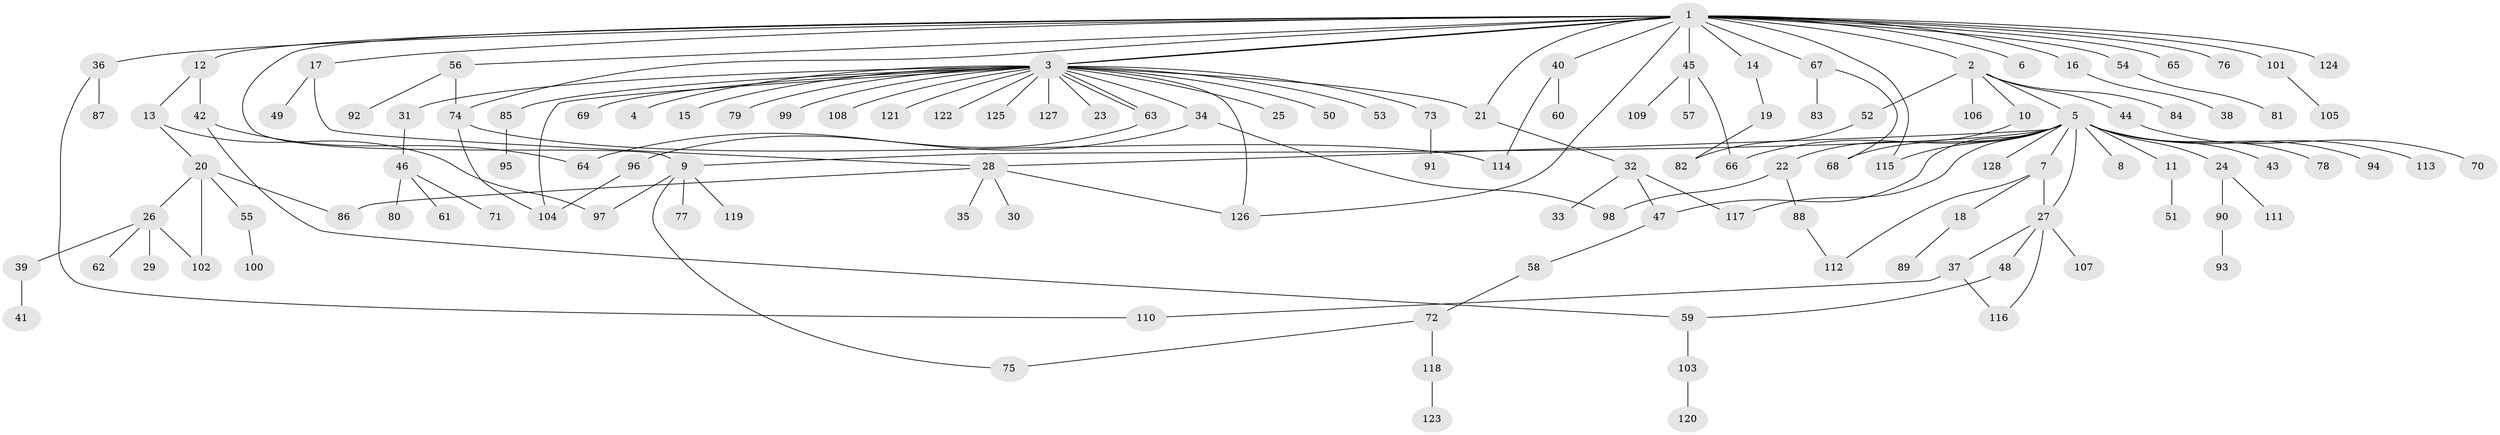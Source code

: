 // Generated by graph-tools (version 1.1) at 2025/26/03/09/25 03:26:07]
// undirected, 128 vertices, 155 edges
graph export_dot {
graph [start="1"]
  node [color=gray90,style=filled];
  1;
  2;
  3;
  4;
  5;
  6;
  7;
  8;
  9;
  10;
  11;
  12;
  13;
  14;
  15;
  16;
  17;
  18;
  19;
  20;
  21;
  22;
  23;
  24;
  25;
  26;
  27;
  28;
  29;
  30;
  31;
  32;
  33;
  34;
  35;
  36;
  37;
  38;
  39;
  40;
  41;
  42;
  43;
  44;
  45;
  46;
  47;
  48;
  49;
  50;
  51;
  52;
  53;
  54;
  55;
  56;
  57;
  58;
  59;
  60;
  61;
  62;
  63;
  64;
  65;
  66;
  67;
  68;
  69;
  70;
  71;
  72;
  73;
  74;
  75;
  76;
  77;
  78;
  79;
  80;
  81;
  82;
  83;
  84;
  85;
  86;
  87;
  88;
  89;
  90;
  91;
  92;
  93;
  94;
  95;
  96;
  97;
  98;
  99;
  100;
  101;
  102;
  103;
  104;
  105;
  106;
  107;
  108;
  109;
  110;
  111;
  112;
  113;
  114;
  115;
  116;
  117;
  118;
  119;
  120;
  121;
  122;
  123;
  124;
  125;
  126;
  127;
  128;
  1 -- 2;
  1 -- 3;
  1 -- 3;
  1 -- 6;
  1 -- 9;
  1 -- 12;
  1 -- 14;
  1 -- 16;
  1 -- 17;
  1 -- 21;
  1 -- 36;
  1 -- 40;
  1 -- 45;
  1 -- 54;
  1 -- 56;
  1 -- 65;
  1 -- 67;
  1 -- 74;
  1 -- 76;
  1 -- 101;
  1 -- 115;
  1 -- 124;
  1 -- 126;
  2 -- 5;
  2 -- 10;
  2 -- 44;
  2 -- 52;
  2 -- 84;
  2 -- 106;
  3 -- 4;
  3 -- 15;
  3 -- 21;
  3 -- 23;
  3 -- 25;
  3 -- 31;
  3 -- 34;
  3 -- 50;
  3 -- 53;
  3 -- 63;
  3 -- 63;
  3 -- 69;
  3 -- 73;
  3 -- 79;
  3 -- 85;
  3 -- 99;
  3 -- 104;
  3 -- 108;
  3 -- 121;
  3 -- 122;
  3 -- 125;
  3 -- 126;
  3 -- 127;
  5 -- 7;
  5 -- 8;
  5 -- 9;
  5 -- 11;
  5 -- 24;
  5 -- 27;
  5 -- 28;
  5 -- 43;
  5 -- 47;
  5 -- 66;
  5 -- 68;
  5 -- 78;
  5 -- 94;
  5 -- 113;
  5 -- 115;
  5 -- 117;
  5 -- 128;
  7 -- 18;
  7 -- 27;
  7 -- 112;
  9 -- 75;
  9 -- 77;
  9 -- 97;
  9 -- 119;
  10 -- 22;
  11 -- 51;
  12 -- 13;
  12 -- 42;
  13 -- 20;
  13 -- 97;
  14 -- 19;
  16 -- 38;
  17 -- 28;
  17 -- 49;
  18 -- 89;
  19 -- 82;
  20 -- 26;
  20 -- 55;
  20 -- 86;
  20 -- 102;
  21 -- 32;
  22 -- 88;
  22 -- 98;
  24 -- 90;
  24 -- 111;
  26 -- 29;
  26 -- 39;
  26 -- 62;
  26 -- 102;
  27 -- 37;
  27 -- 48;
  27 -- 107;
  27 -- 116;
  28 -- 30;
  28 -- 35;
  28 -- 86;
  28 -- 126;
  31 -- 46;
  32 -- 33;
  32 -- 47;
  32 -- 117;
  34 -- 64;
  34 -- 98;
  36 -- 87;
  36 -- 110;
  37 -- 110;
  37 -- 116;
  39 -- 41;
  40 -- 60;
  40 -- 114;
  42 -- 59;
  42 -- 64;
  44 -- 70;
  45 -- 57;
  45 -- 66;
  45 -- 109;
  46 -- 61;
  46 -- 71;
  46 -- 80;
  47 -- 58;
  48 -- 59;
  52 -- 82;
  54 -- 81;
  55 -- 100;
  56 -- 74;
  56 -- 92;
  58 -- 72;
  59 -- 103;
  63 -- 96;
  67 -- 68;
  67 -- 83;
  72 -- 75;
  72 -- 118;
  73 -- 91;
  74 -- 104;
  74 -- 114;
  85 -- 95;
  88 -- 112;
  90 -- 93;
  96 -- 104;
  101 -- 105;
  103 -- 120;
  118 -- 123;
}
